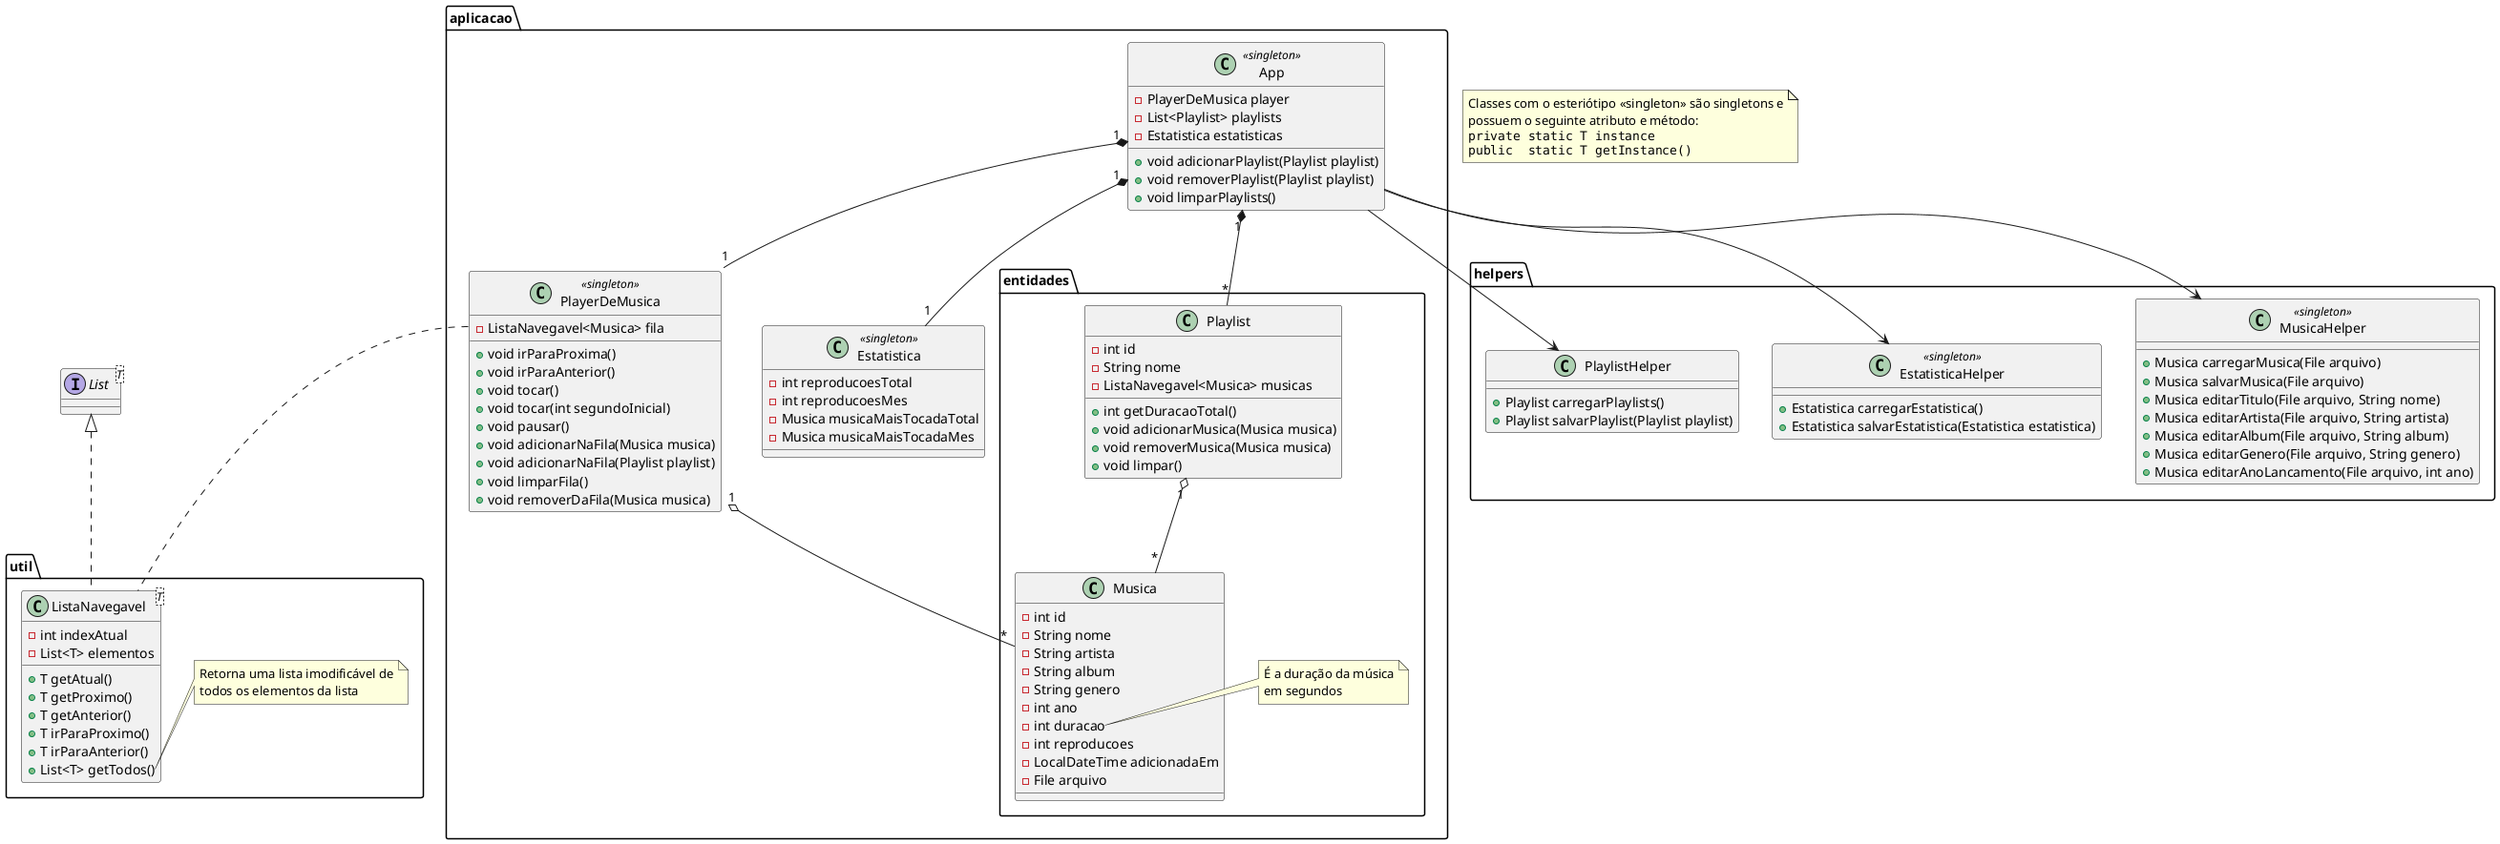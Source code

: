 @startuml

interface List<T>

package aplicacao {

    class App<<singleton>> {
        - PlayerDeMusica player
        - List<Playlist> playlists
        - Estatistica estatisticas
        + void adicionarPlaylist(Playlist playlist)
        + void removerPlaylist(Playlist playlist)
        + void limparPlaylists()
    }

    class PlayerDeMusica<<singleton>> {
        - ListaNavegavel<Musica> fila
        + void irParaProxima()
        + void irParaAnterior()
        + void tocar()
        + void tocar(int segundoInicial)
        + void pausar()
        + void adicionarNaFila(Musica musica)
        + void adicionarNaFila(Playlist playlist)
        + void limparFila()
        + void removerDaFila(Musica musica)
    }

    class Estatistica<<singleton>> {
        - int reproducoesTotal
        - int reproducoesMes
        - Musica musicaMaisTocadaTotal
        - Musica musicaMaisTocadaMes
    }

    package entidades {

        class Musica {
            - int id
            - String nome
            - String artista
            - String album
            - String genero
            - int ano
            - int duracao
            - int reproducoes
            - LocalDateTime adicionadaEm
            - File arquivo
        }

        note right of Musica::duracao
         É a duração da música
         em segundos
        end note

        class Playlist {
            - int id
            - String nome
            - ListaNavegavel<Musica> musicas
            + int getDuracaoTotal()
            + void adicionarMusica(Musica musica)
            + void removerMusica(Musica musica)
            + void limpar()
        }
    }

}

package helpers {

    class MusicaHelper<<singleton>> {
        + Musica carregarMusica(File arquivo)
        + Musica salvarMusica(File arquivo)
        + Musica editarTitulo(File arquivo, String nome)
        + Musica editarArtista(File arquivo, String artista)
        + Musica editarAlbum(File arquivo, String album)
        + Musica editarGenero(File arquivo, String genero)
        + Musica editarAnoLancamento(File arquivo, int ano)
    }

    class EstatisticaHelper<<singleton>> {
        + Estatistica carregarEstatistica()
        + Estatistica salvarEstatistica(Estatistica estatistica)
    }

    class PlaylistHelper {
        + Playlist carregarPlaylists()
        + Playlist salvarPlaylist(Playlist playlist)
    }

}

package util {

    class ListaNavegavel<T> implements .List<T> {
        - int indexAtual
        - List<T> elementos
        + T getAtual()
        + T getProximo()
        + T getAnterior()
        + T irParaProximo()
        + T irParaAnterior()
        + List<T> getTodos()
    }

    note right of ListaNavegavel::getTodos
     Retorna uma lista imodificável de
     todos os elementos da lista
    end note

}

App "1" *-- "1" PlayerDeMusica
App "1" *-- "*" Playlist
App "1" *-- "1" Estatistica
App --> MusicaHelper
App --> EstatisticaHelper
App --> PlaylistHelper
PlayerDeMusica "1" o-- "*" Musica
PlayerDeMusica::fila .. ListaNavegavel
Playlist "1" o-- "*" Musica

note as NotaSingleton
    Classes com o esteriótipo <<singleton>> são singletons e
    possuem o seguinte atributo e método:
    <code>
    private static T instance
    public  static T getInstance()
    </code>
end note
@enduml